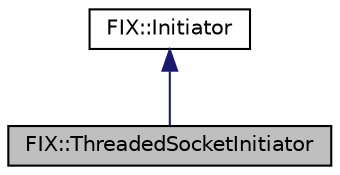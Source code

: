 digraph "FIX::ThreadedSocketInitiator"
{
  edge [fontname="Helvetica",fontsize="10",labelfontname="Helvetica",labelfontsize="10"];
  node [fontname="Helvetica",fontsize="10",shape=record];
  Node0 [label="FIX::ThreadedSocketInitiator",height=0.2,width=0.4,color="black", fillcolor="grey75", style="filled", fontcolor="black"];
  Node1 -> Node0 [dir="back",color="midnightblue",fontsize="10",style="solid",fontname="Helvetica"];
  Node1 [label="FIX::Initiator",height=0.2,width=0.4,color="black", fillcolor="white", style="filled",URL="$class_f_i_x_1_1_initiator.html",tooltip="Base for classes which act as an initiator for establishing connections. "];
}
